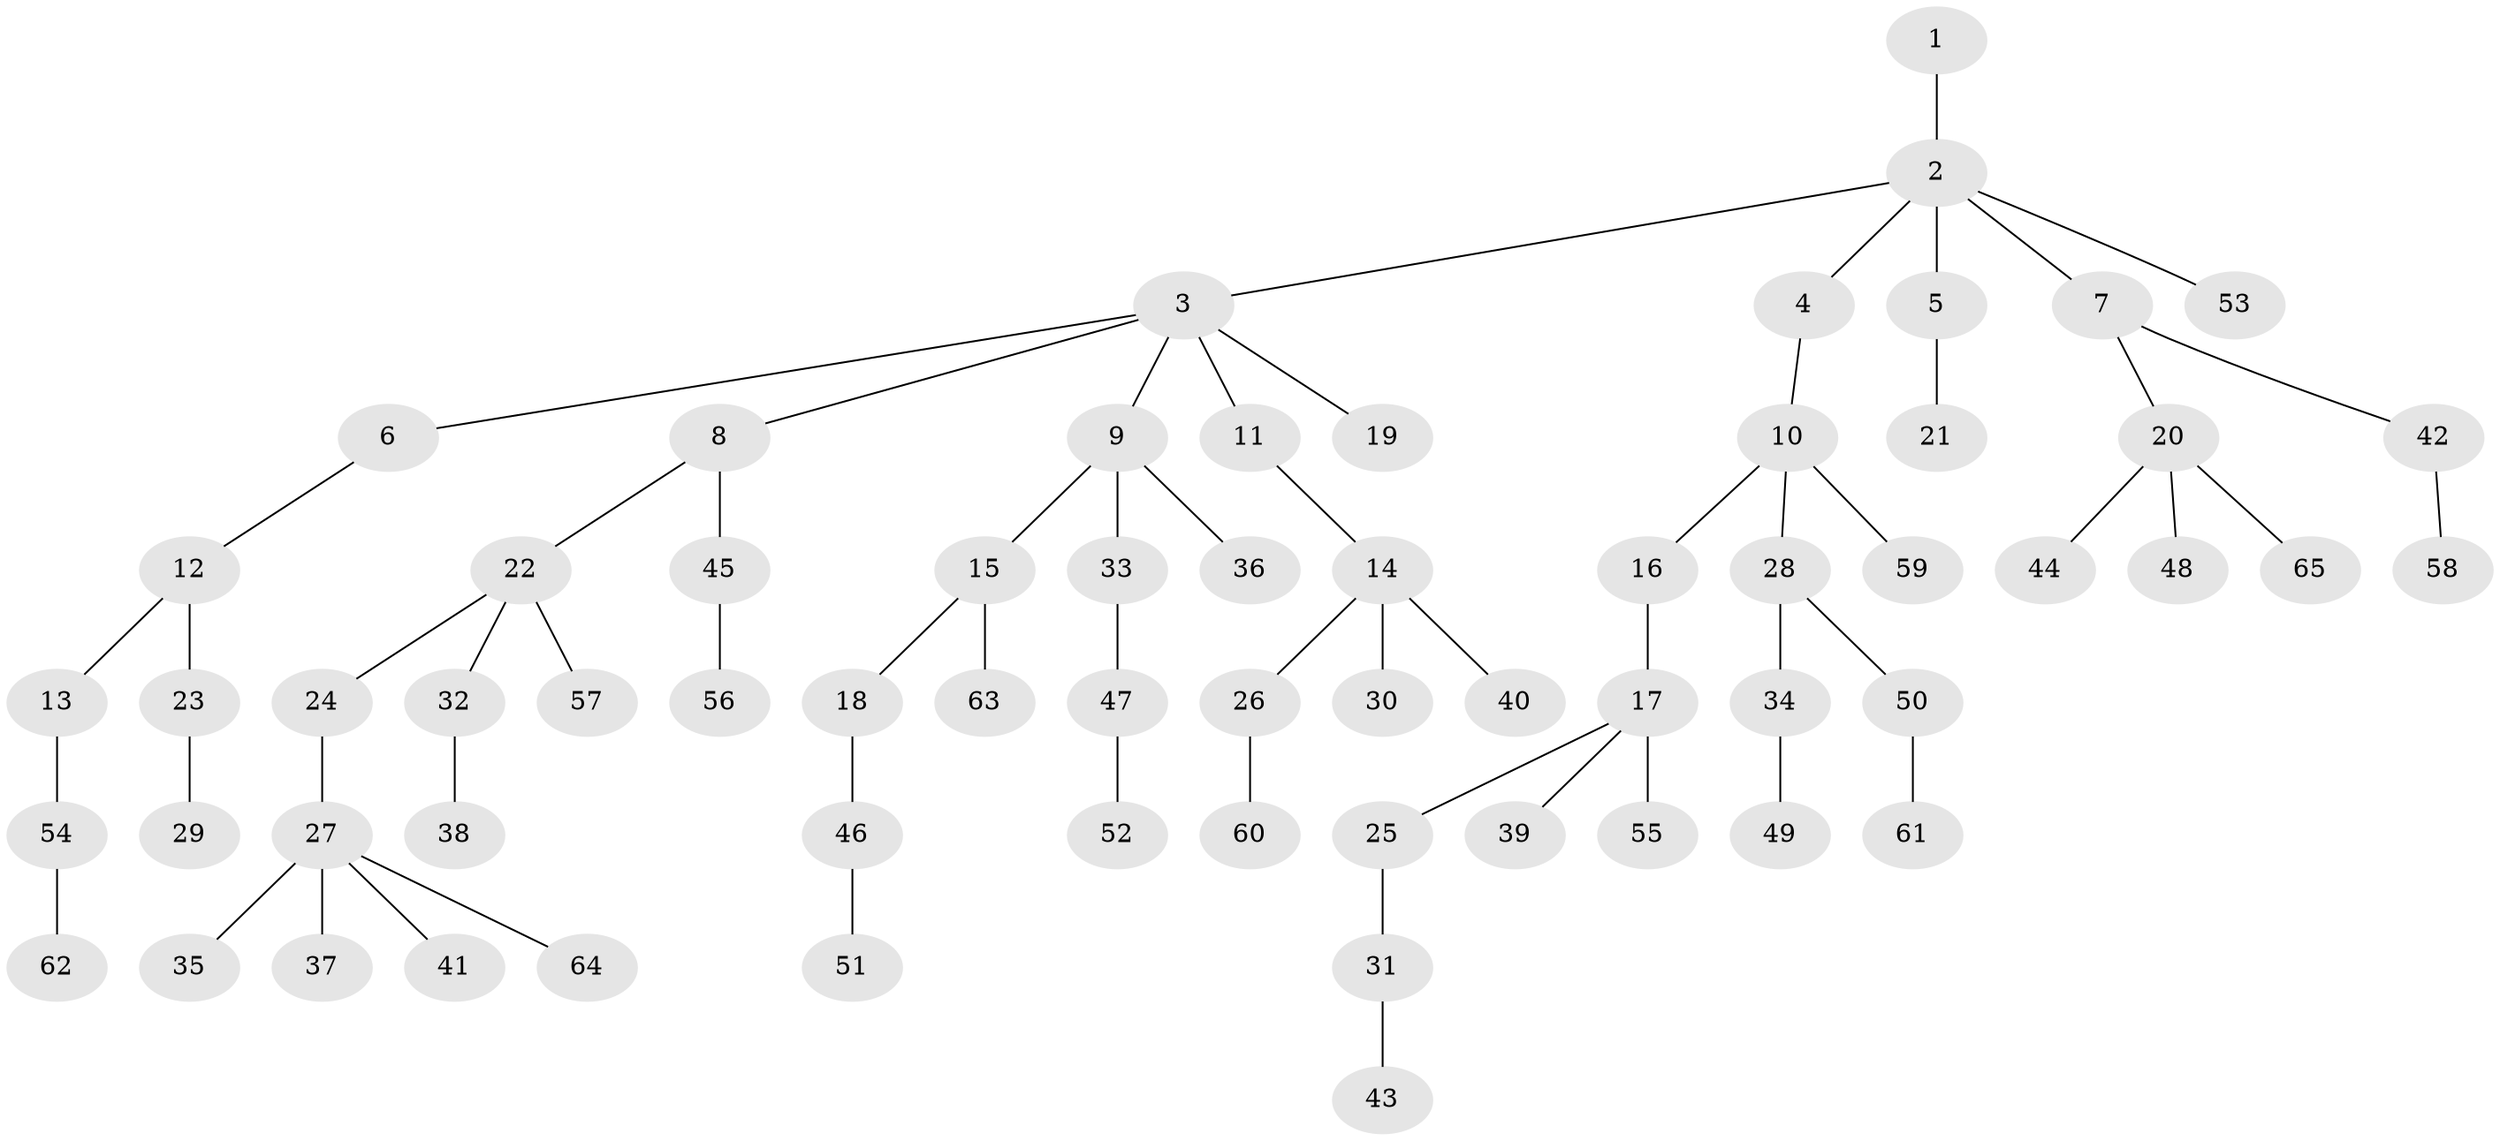 // Generated by graph-tools (version 1.1) at 2025/53/03/09/25 04:53:06]
// undirected, 65 vertices, 64 edges
graph export_dot {
graph [start="1"]
  node [color=gray90,style=filled];
  1;
  2;
  3;
  4;
  5;
  6;
  7;
  8;
  9;
  10;
  11;
  12;
  13;
  14;
  15;
  16;
  17;
  18;
  19;
  20;
  21;
  22;
  23;
  24;
  25;
  26;
  27;
  28;
  29;
  30;
  31;
  32;
  33;
  34;
  35;
  36;
  37;
  38;
  39;
  40;
  41;
  42;
  43;
  44;
  45;
  46;
  47;
  48;
  49;
  50;
  51;
  52;
  53;
  54;
  55;
  56;
  57;
  58;
  59;
  60;
  61;
  62;
  63;
  64;
  65;
  1 -- 2;
  2 -- 3;
  2 -- 4;
  2 -- 5;
  2 -- 7;
  2 -- 53;
  3 -- 6;
  3 -- 8;
  3 -- 9;
  3 -- 11;
  3 -- 19;
  4 -- 10;
  5 -- 21;
  6 -- 12;
  7 -- 20;
  7 -- 42;
  8 -- 22;
  8 -- 45;
  9 -- 15;
  9 -- 33;
  9 -- 36;
  10 -- 16;
  10 -- 28;
  10 -- 59;
  11 -- 14;
  12 -- 13;
  12 -- 23;
  13 -- 54;
  14 -- 26;
  14 -- 30;
  14 -- 40;
  15 -- 18;
  15 -- 63;
  16 -- 17;
  17 -- 25;
  17 -- 39;
  17 -- 55;
  18 -- 46;
  20 -- 44;
  20 -- 48;
  20 -- 65;
  22 -- 24;
  22 -- 32;
  22 -- 57;
  23 -- 29;
  24 -- 27;
  25 -- 31;
  26 -- 60;
  27 -- 35;
  27 -- 37;
  27 -- 41;
  27 -- 64;
  28 -- 34;
  28 -- 50;
  31 -- 43;
  32 -- 38;
  33 -- 47;
  34 -- 49;
  42 -- 58;
  45 -- 56;
  46 -- 51;
  47 -- 52;
  50 -- 61;
  54 -- 62;
}
